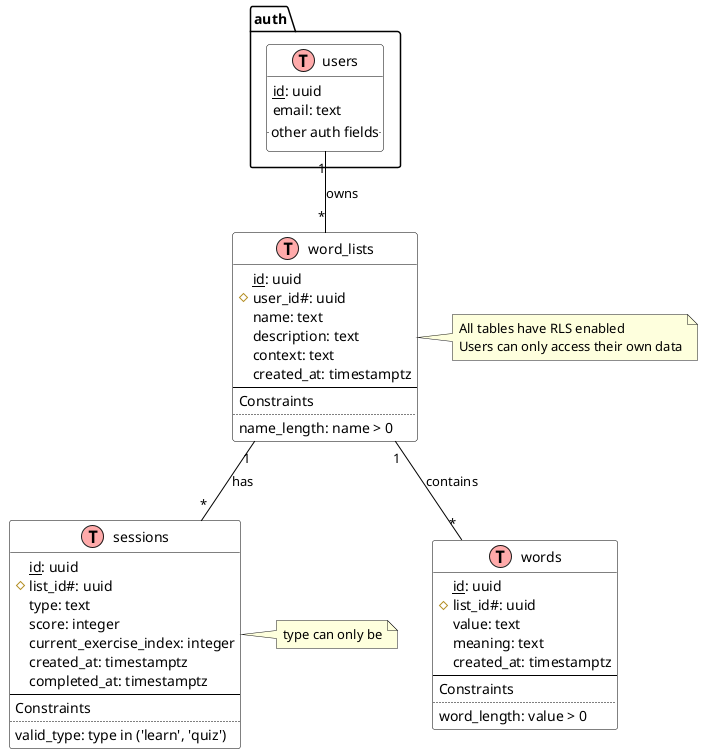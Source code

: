 @startuml

!define table(x) class x << (T,#FFAAAA) >>
!define primary_key(x) <u>x</u>
!define foreign_key(x) #x#

' Styling
skinparam class {
    BackgroundColor White
    BorderColor Black
    ArrowColor Black
}

table(auth.users) {
    primary_key(id): uuid
    email: text
    ..other auth fields..
}

table(word_lists) {
    primary_key(id): uuid
    foreign_key(user_id): uuid
    name: text
    description: text
    context: text
    created_at: timestamptz
    --
    Constraints
    ..
    name_length: name > 0
}

table(words) {
    primary_key(id): uuid
    foreign_key(list_id): uuid
    value: text
    meaning: text
    created_at: timestamptz
    --
    Constraints
    ..
    word_length: value > 0
}

table(sessions) {
    primary_key(id): uuid
    foreign_key(list_id): uuid
    type: text
    score: integer
    current_exercise_index: integer
    created_at: timestamptz
    completed_at: timestamptz
    --
    Constraints
    ..
    valid_type: type in ('learn', 'quiz')
}

' Relationships
auth.users "1" -- "*" word_lists : owns
word_lists "1" -- "*" words : contains
word_lists "1" -- "*" sessions : has

note right of sessions
  type can only be
  'learn' or 'quiz'
end note

note right of word_lists
  All tables have RLS enabled
  Users can only access their own data
end note

@enduml
